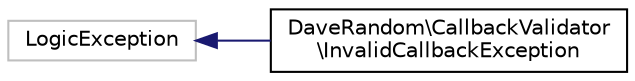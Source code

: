 digraph "Graphical Class Hierarchy"
{
 // INTERACTIVE_SVG=YES
 // LATEX_PDF_SIZE
  edge [fontname="Helvetica",fontsize="10",labelfontname="Helvetica",labelfontsize="10"];
  node [fontname="Helvetica",fontsize="10",shape=record];
  rankdir="LR";
  Node0 [label="LogicException",height=0.2,width=0.4,color="grey75", fillcolor="white", style="filled",tooltip=" "];
  Node0 -> Node1 [dir="back",color="midnightblue",fontsize="10",style="solid",fontname="Helvetica"];
  Node1 [label="DaveRandom\\CallbackValidator\l\\InvalidCallbackException",height=0.2,width=0.4,color="black", fillcolor="white", style="filled",URL="$dd/d7d/class_dave_random_1_1_callback_validator_1_1_invalid_callback_exception.html",tooltip=" "];
}
